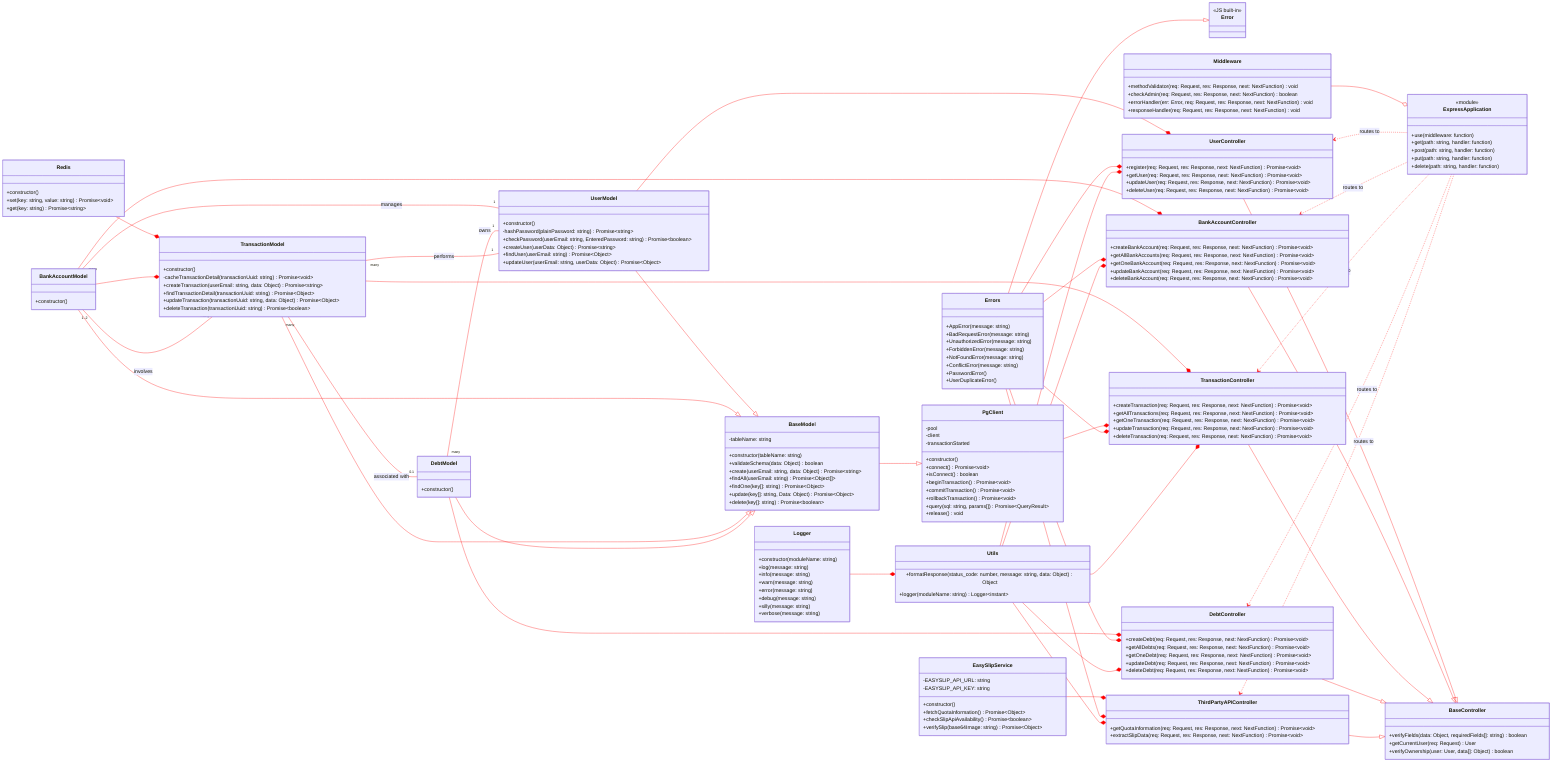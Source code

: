 %%{init: {'themeVariables': {'lineColor': '#ff0000', 'dashedLineColor': '#00ff00'}}}%%
classDiagram
    direction RL
    class Errors {
        +AppError(message: string)
        +BadRequestError(message: string)
        +UnauthorizedError(message: string)
        +ForbiddenError(message: string)
        +NotFoundError(message: string)
        +ConflictError(message: string)
        +PasswordError()
        +UserDuplicateError()
    }

    class Error {
        <<JS built-in>>
    }

    Error <|-- Errors

    class Middleware {
        +methodValidator(req: Request, res: Response, next: NextFunction) void
        +checkAdmin(req: Request, res: Response, next: NextFunction) boolean
        +errorHandler(err: Error, req: Request, res: Response, next: NextFunction) void
        +responseHandler(req: Request, res: Response, next: NextFunction) void
    }

    class ExpressApplication {
        <<module>>
        +use(middleware: function)
        +get(path: string, handler: function)
        +post(path: string, handler: function)
        +put(path: string, handler: function)
        +delete(path: string, handler: function)
    }

    class BaseController {
        +verifyFields(data: Object, requiredFields[]: string) boolean
        +getCurrentUser(req: Request) User
        +verifyOwnership(user: User, data[]: Object) boolean
    }

    class BaseModel {
        -tableName: string
        +constructor(tableName: string)
        +validateSchema(data: Object) boolean
        +create(userEmail: string, data: Object) Promise~string~
        +findAll(userEmail: string) Promise~Object[]~
        +findOne(key[]: string) Promise~Object~
        +update(key[]: string, Data: Object) Promise~Object~
        +delete(key[]: string) Promise~boolean~
    }

    class PgClient{
        -pool
        -client 
        -transactionStarted 
        +constructor()
        +connect() Promise~void~
        +isConnect() boolean
        +beginTransaction() Promise~void~
        +commitTransaction() Promise~void~
        +rollbackTransaction() Promise~void~
        +query(sql: string, params[]) Promise~QueryResult~
        +release() void
    }

    class Redis{
        +constructor()
        +set(key: string, value: string) Promise~void~
        +get(key: string) Promise~string~
    }

    class UserController {
        +register(req: Request, res: Response, next: NextFunction) Promise~void~
        +getUser(req: Request, res: Response, next: NextFunction) Promise~void~
        +updateUser(req: Request, res: Response, next: NextFunction) Promise~void~
        +deleteUser(req: Request, res: Response, next: NextFunction) Promise~void~
    }
    class UserModel {
        +constructor()
        -hashPassword(plainPassword: string) Promise~string~
        +checkPassword(userEmail: string, EnteredPassword: string) Promise~boolean~
        +createUser(userData: Object) Promise~string~
        +findUser(userEmail: string) Promise~Object~
        +updateUser(userEmail: string, userData: Object) Promise~Object~
    }

    class BankAccountController {
        +createBankAccount(req: Request, res: Response, next: NextFunction) Promise~void~
        +getAllBankAccounts(req: Request, res: Response, next: NextFunction) Promise~void~
        +getOneBankAccount(req: Request, res: Response, next: NextFunction) Promise~void~
        +updateBankAccount(req: Request, res: Response, next: NextFunction) Promise~void~
        +deleteBankAccount(req: Request, res: Response, next: NextFunction) Promise~void~
    }
    class BankAccountModel {
        +constructor()
    }

    class TransactionController {
        +createTransaction(req: Request, res: Response, next: NextFunction) Promise~void~
        +getAllTransactions(req: Request, res: Response, next: NextFunction) Promise~void~
        +getOneTransaction(req: Request, res: Response, next: NextFunction) Promise~void~
        +updateTransaction(req: Request, res: Response, next: NextFunction) Promise~void~
        +deleteTransaction(req: Request, res: Response, next: NextFunction) Promise~void~
    }
    class TransactionModel {
        +constructor()
        -cacheTransactionDetail(transactionUuid: string) Promise~void~
        +createTransaction(userEmail: string, data: Object) Promise~string~
        +findTransactionDetail(transactionUuid: string) Promise~Object~
        +updateTransaction(transactionUuid: string,  data: Object) Promise~Object~
        +deleteTransaction(transactionUuid: string) Promise~boolean~
    }

    class DebtController {
        +createDebt(req: Request, res: Response, next: NextFunction) Promise~void~
        +getAllDebts(req: Request, res: Response, next: NextFunction) Promise~void~
        +getOneDebt(req: Request, res: Response, next: NextFunction) Promise~void~
        +updateDebt(req: Request, res: Response, next: NextFunction) Promise~void~
        +deleteDebt(req: Request, res: Response, next: NextFunction) Promise~void~
    }
    class DebtModel {
        +constructor()
    }

    class ThirdPartyAPIController {
        +getQuotaInformation(req: Request, res: Response, next: NextFunction) Promise~void~
        +extractSlipData(req: Request, res: Response, next: NextFunction) Promise~void~
    }

    class EasySlipService {
        -EASYSLIP_API_URL: string
        -EASYSLIP_API_KEY: string
        +constructor()
        +fetchQuotaInformation() Promise~Object~
        +checkSlipApiAvailability() Promise~boolean~
        +verifySlip(base64Image: string) Promise~Object~
    }

    class Utils{
        +formatResponse(status_code: number, message: string, data: Object) Object
        +logger(moduleName: string) Logger~instant~
    }
    class Logger{
        +constructor(moduleName: string)
        +log(message: string)
        +info(message: string)
        +warn(message: string)
        +error(message: string)
        +debug(message: string)
        +silly(message: string)
        +verbose(message: string)
    }

    BaseController <|-- UserController
    BaseController <|-- BankAccountController
    BaseController <|-- TransactionController
    BaseController <|-- DebtController
    BaseController <|-- ThirdPartyAPIController

    BaseModel <|-- UserModel
    BaseModel <|-- BankAccountModel
    BaseModel <|-- TransactionModel
    BaseModel <|-- DebtModel

    UserController *-- UserModel
    BankAccountController *-- BankAccountModel
    TransactionController *-- TransactionModel
    DebtController *-- DebtModel
    ThirdPartyAPIController *-- EasySlipService

    PgClient <|-- BaseModel
    TransactionController *-- PgClient

    ExpressApplication o-- Middleware
    ExpressApplication ..> UserController : routes to
    ExpressApplication ..> BankAccountController : routes to
    ExpressApplication ..> TransactionController : routes to
    ExpressApplication ..> DebtController : routes to
    ExpressApplication ..> ThirdPartyAPIController : routes to

    UserController *-- Errors
    BankAccountController *-- Errors
    TransactionController *-- Errors
    DebtController *-- Errors
    ThirdPartyAPIController *-- Errors

    UserController *-- Utils
    BankAccountController *-- Utils
    TransactionController *-- Utils
    DebtController *-- Utils
    ThirdPartyAPIController *-- Utils

    TransactionModel *-- Redis
    TransactionModel *-- BankAccountModel

    Utils *-- Logger

    UserModel "1" -- "many" BankAccountModel : manages
    UserModel "1" -- "many" DebtModel : owns
    UserModel "1" -- "many" TransactionModel : performs
    DebtModel "0.1" -- "many" TransactionModel : associated with
    TransactionModel "many" -- "1..2" BankAccountModel : involves